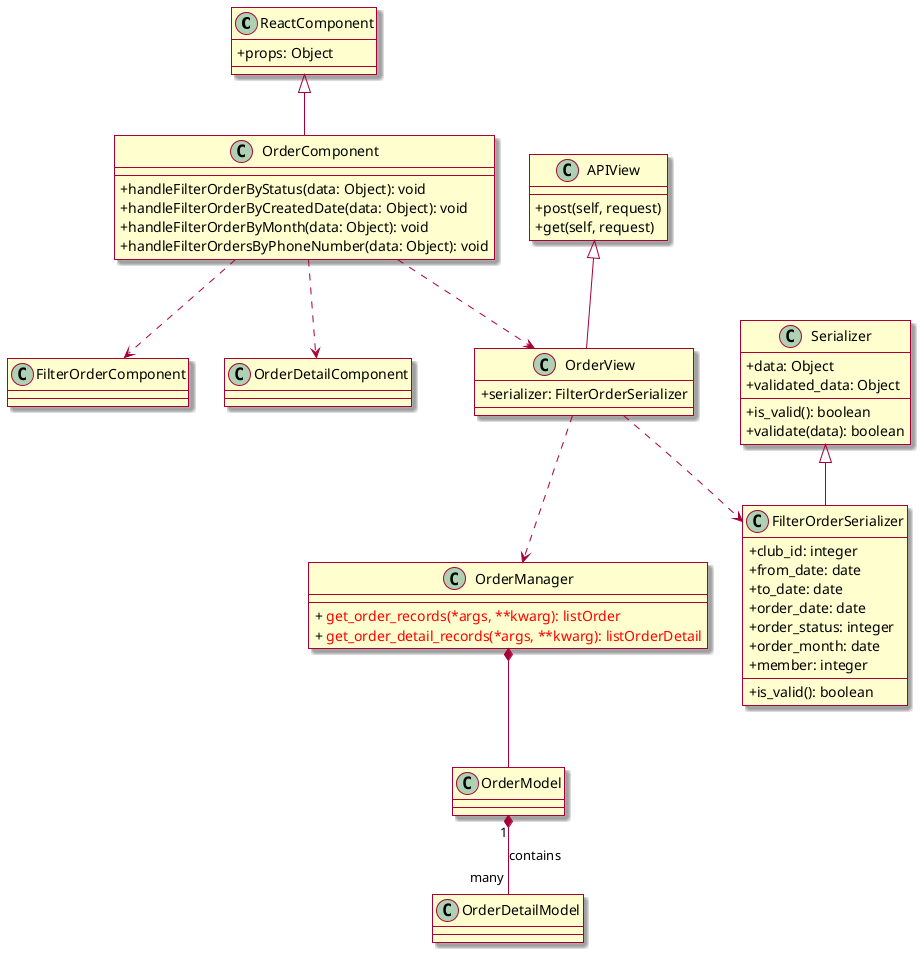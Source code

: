 @startuml
skin rose
skinparam classAttributeIconSize 0

class ReactComponent{
    	+ props: Object
}

class OrderComponent {
	+ {method} handleFilterOrderByStatus(data: Object): void
    + {method} handleFilterOrderByCreatedDate(data: Object): void
    + {method} handleFilterOrderByMonth(data: Object): void
    + {method} handleFilterOrdersByPhoneNumber(data: Object): void
}
class OrderDetailComponent {

}
class FilterOrderComponent {

}
class OrderView {
    + serializer: FilterOrderSerializer
}


class APIView {
	+ {method} post(self, request)
    + {method} get(self, request)
}
class FilterOrderSerializer {
	+  club_id: integer
    +  from_date: date
    +  to_date: date
    +  order_date: date
    +  order_status: integer
    +  order_month: date
    +  member: integer
	+ {method} is_valid(): boolean
}
class Serializer {
	+  data: Object
    + validated_data: Object
	+ {method} is_valid(): boolean
    + {method} validate(data): boolean
}

class OrderManager {
	+ {method} <color:red> get_order_records(*args, **kwarg): listOrder
    + {method} <color:red> get_order_detail_records(*args, **kwarg): listOrderDetail
}

class OrderModel {
}
class OrderDetailModel {
}
ReactComponent <|-- OrderComponent
OrderComponent ..> OrderDetailComponent
OrderComponent ..> FilterOrderComponent
OrderComponent ..> OrderView
APIView <|-- OrderView
OrderView ..> FilterOrderSerializer
Serializer <|-- FilterOrderSerializer
OrderView ..> OrderManager
OrderManager *-- OrderModel
OrderModel "1" *-- "many" OrderDetailModel : contains
@enduml
